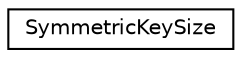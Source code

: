 digraph "Graphical Class Hierarchy"
{
 // LATEX_PDF_SIZE
  edge [fontname="Helvetica",fontsize="10",labelfontname="Helvetica",labelfontsize="10"];
  node [fontname="Helvetica",fontsize="10",shape=record];
  rankdir="LR";
  Node0 [label="SymmetricKeySize",height=0.2,width=0.4,color="black", fillcolor="white", style="filled",URL="$class_symmetric_key_size.html",tooltip="Contains the legal byte lengths for SymmetricKey and SymmetricSecureKey pseudo-random keying material"];
}
